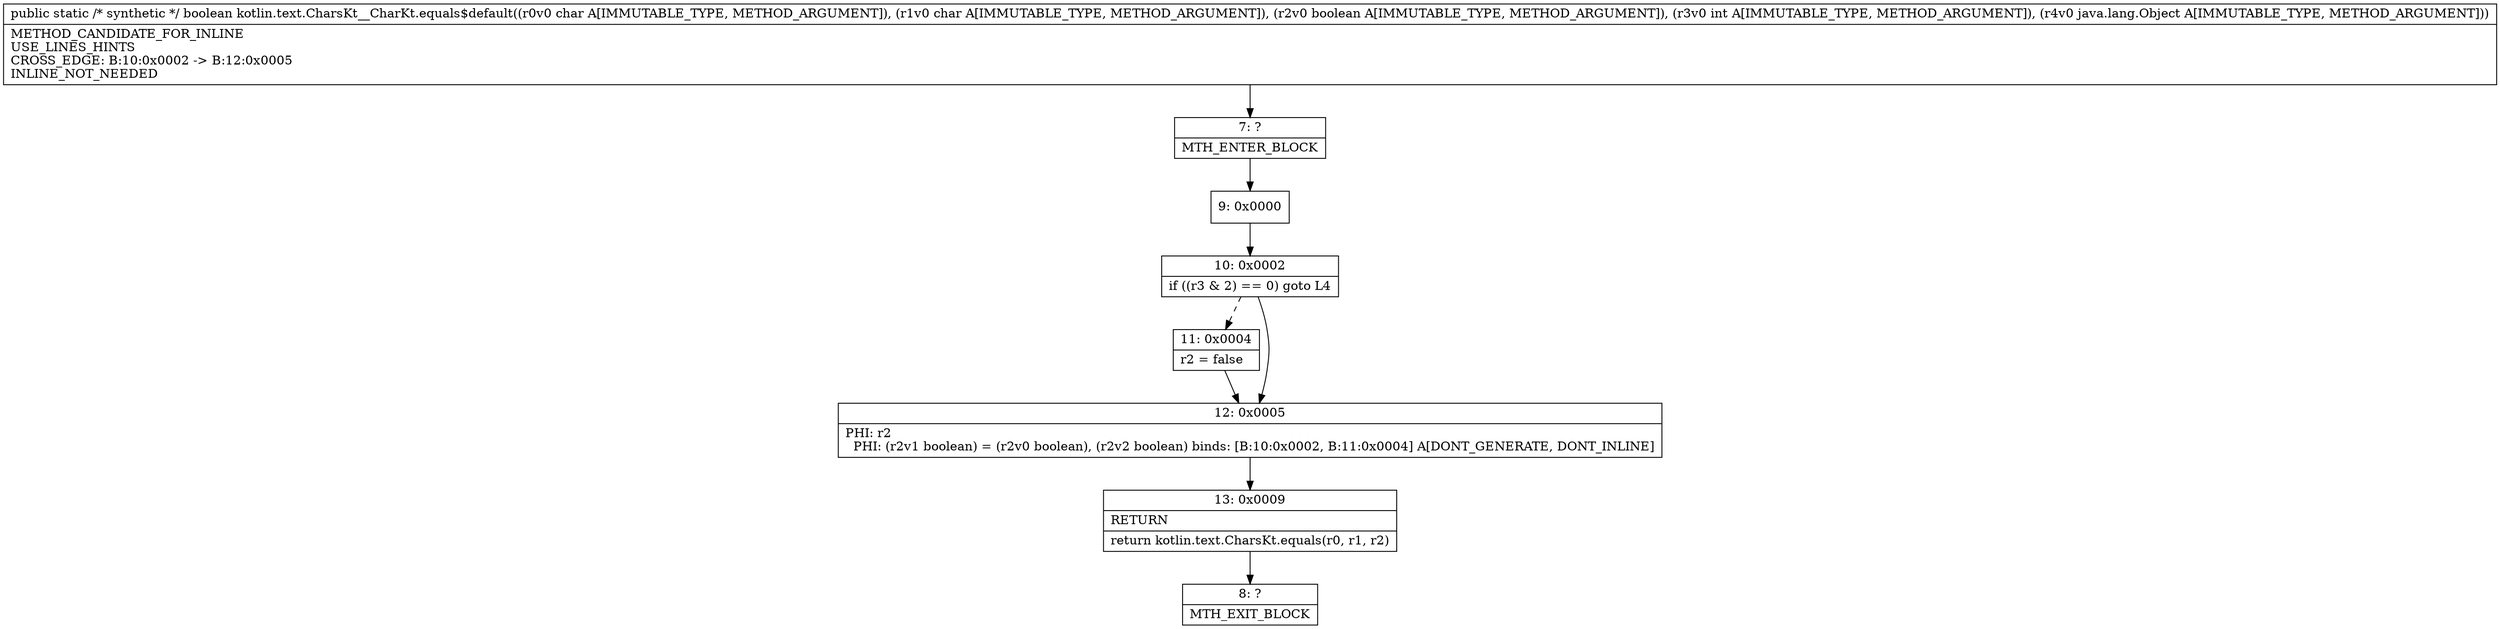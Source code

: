 digraph "CFG forkotlin.text.CharsKt__CharKt.equals$default(CCZILjava\/lang\/Object;)Z" {
Node_7 [shape=record,label="{7\:\ ?|MTH_ENTER_BLOCK\l}"];
Node_9 [shape=record,label="{9\:\ 0x0000}"];
Node_10 [shape=record,label="{10\:\ 0x0002|if ((r3 & 2) == 0) goto L4\l}"];
Node_11 [shape=record,label="{11\:\ 0x0004|r2 = false\l}"];
Node_12 [shape=record,label="{12\:\ 0x0005|PHI: r2 \l  PHI: (r2v1 boolean) = (r2v0 boolean), (r2v2 boolean) binds: [B:10:0x0002, B:11:0x0004] A[DONT_GENERATE, DONT_INLINE]\l}"];
Node_13 [shape=record,label="{13\:\ 0x0009|RETURN\l|return kotlin.text.CharsKt.equals(r0, r1, r2)\l}"];
Node_8 [shape=record,label="{8\:\ ?|MTH_EXIT_BLOCK\l}"];
MethodNode[shape=record,label="{public static \/* synthetic *\/ boolean kotlin.text.CharsKt__CharKt.equals$default((r0v0 char A[IMMUTABLE_TYPE, METHOD_ARGUMENT]), (r1v0 char A[IMMUTABLE_TYPE, METHOD_ARGUMENT]), (r2v0 boolean A[IMMUTABLE_TYPE, METHOD_ARGUMENT]), (r3v0 int A[IMMUTABLE_TYPE, METHOD_ARGUMENT]), (r4v0 java.lang.Object A[IMMUTABLE_TYPE, METHOD_ARGUMENT]))  | METHOD_CANDIDATE_FOR_INLINE\lUSE_LINES_HINTS\lCROSS_EDGE: B:10:0x0002 \-\> B:12:0x0005\lINLINE_NOT_NEEDED\l}"];
MethodNode -> Node_7;Node_7 -> Node_9;
Node_9 -> Node_10;
Node_10 -> Node_11[style=dashed];
Node_10 -> Node_12;
Node_11 -> Node_12;
Node_12 -> Node_13;
Node_13 -> Node_8;
}

